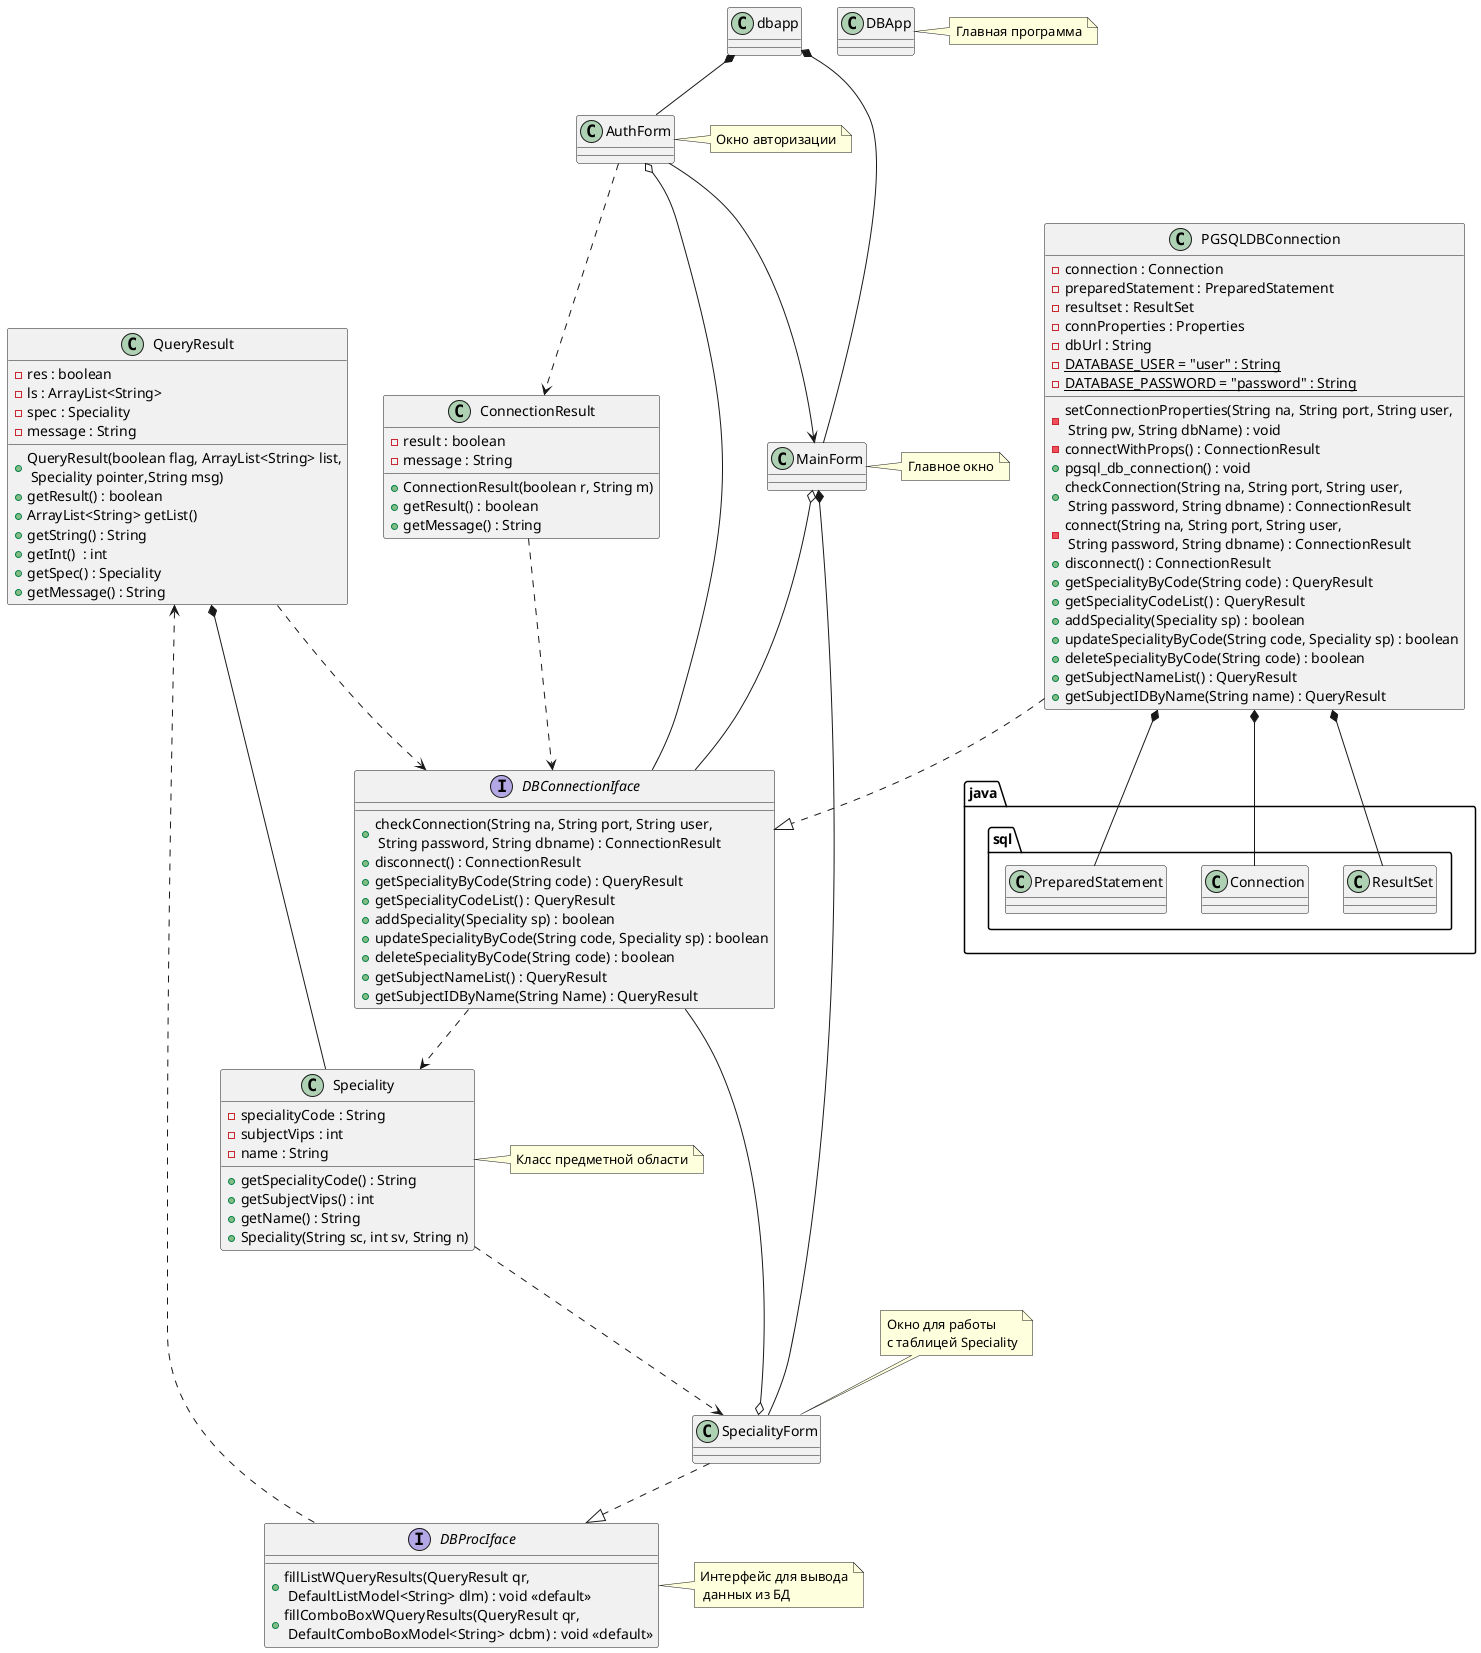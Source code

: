 @startuml
'left to right direction
top to bottom direction
skinparam linestyle ortho

class AuthForm 
note right: Окно авторизации

class MainForm 
note right: Главное окно

interface DBConnectionIface{
+  checkConnection(String na, String port, String user,\n String password, String dbname) : ConnectionResult
+  disconnect() : ConnectionResult
+  getSpecialityByCode(String code) : QueryResult
+  getSpecialityCodeList() : QueryResult
+  addSpeciality(Speciality sp) : boolean
+  updateSpecialityByCode(String code, Speciality sp) : boolean
+  deleteSpecialityByCode(String code) : boolean
+  getSubjectNameList() : QueryResult
+  getSubjectIDByName(String Name) : QueryResult
}
class SpecialityForm
note top: Окно для работы\nс таблицей Speciality

class QueryResult{
- res : boolean
- ls : ArrayList<String>
- spec : Speciality 
- message : String 
+ QueryResult(boolean flag, ArrayList<String> list,\n Speciality pointer,String msg)
+  getResult() : boolean
+ ArrayList<String> getList() 
+  getString() : String
+  getInt()  : int
+  getSpec() : Speciality
+  getMessage() : String
}
class PGSQLDBConnection{
- connection : Connection
- preparedStatement : PreparedStatement
- resultset : ResultSet
- connProperties : Properties
- dbUrl : String
- {static} DATABASE_USER = "user" : String 
- {static} DATABASE_PASSWORD = "password" : String 
- setConnectionProperties(String na, String port, String user,\n String pw, String dbName) : void
- connectWithProps() : ConnectionResult
+ pgsql_db_connection() : void
+ checkConnection(String na, String port, String user,\n String password, String dbname) : ConnectionResult
- connect(String na, String port, String user,\n String password, String dbname) : ConnectionResult
+ disconnect() : ConnectionResult
+  getSpecialityByCode(String code) : QueryResult
+ getSpecialityCodeList() : QueryResult
+ addSpeciality(Speciality sp) : boolean
+ updateSpecialityByCode(String code, Speciality sp) : boolean
+ deleteSpecialityByCode(String code) : boolean
+ getSubjectNameList() : QueryResult
+ getSubjectIDByName(String name) : QueryResult
}
class java.sql.Connection
class java.sql.PreparedStatement
class java.sql.ResultSet

class ConnectionResult{
- result : boolean
- message : String
+ ConnectionResult(boolean r, String m)
+ getResult() : boolean
+ getMessage() : String
}

class Speciality{
- specialityCode : String
- subjectVips : int
- name : String
+ getSpecialityCode() : String
+ getSubjectVips() : int
+ getName() : String
+ Speciality(String sc, int sv, String n)
}
note right: Класс предметной области

AuthForm ..> ConnectionResult
ConnectionResult ..> DBConnectionIface

class DBApp
note right: Главная программа

interface DBProcIface{
+ fillListWQueryResults(QueryResult qr,\n DefaultListModel<String> dlm) : void <<default>>
+ fillComboBoxWQueryResults(QueryResult qr,\n DefaultComboBoxModel<String> dcbm) : void <<default>>
}
note right: Интерфейс для вывода\n данных из БД

dbapp *-- AuthForm
dbapp *-- MainForm

AuthForm --> MainForm
AuthForm o-- DBConnectionIface

MainForm o-- DBConnectionIface
MainForm *-- SpecialityForm

SpecialityForm o-- DBConnectionIface
SpecialityForm ..|> DBProcIface

QueryResult ..> DBConnectionIface
QueryResult <..  DBProcIface

PGSQLDBConnection ..|> DBConnectionIface
PGSQLDBConnection *-- java.sql.Connection
PGSQLDBConnection *-- java.sql.PreparedStatement
PGSQLDBConnection *-- java.sql.ResultSet

QueryResult *-- Speciality

DBConnectionIface ..> Speciality
Speciality ...> SpecialityForm

@enduml
